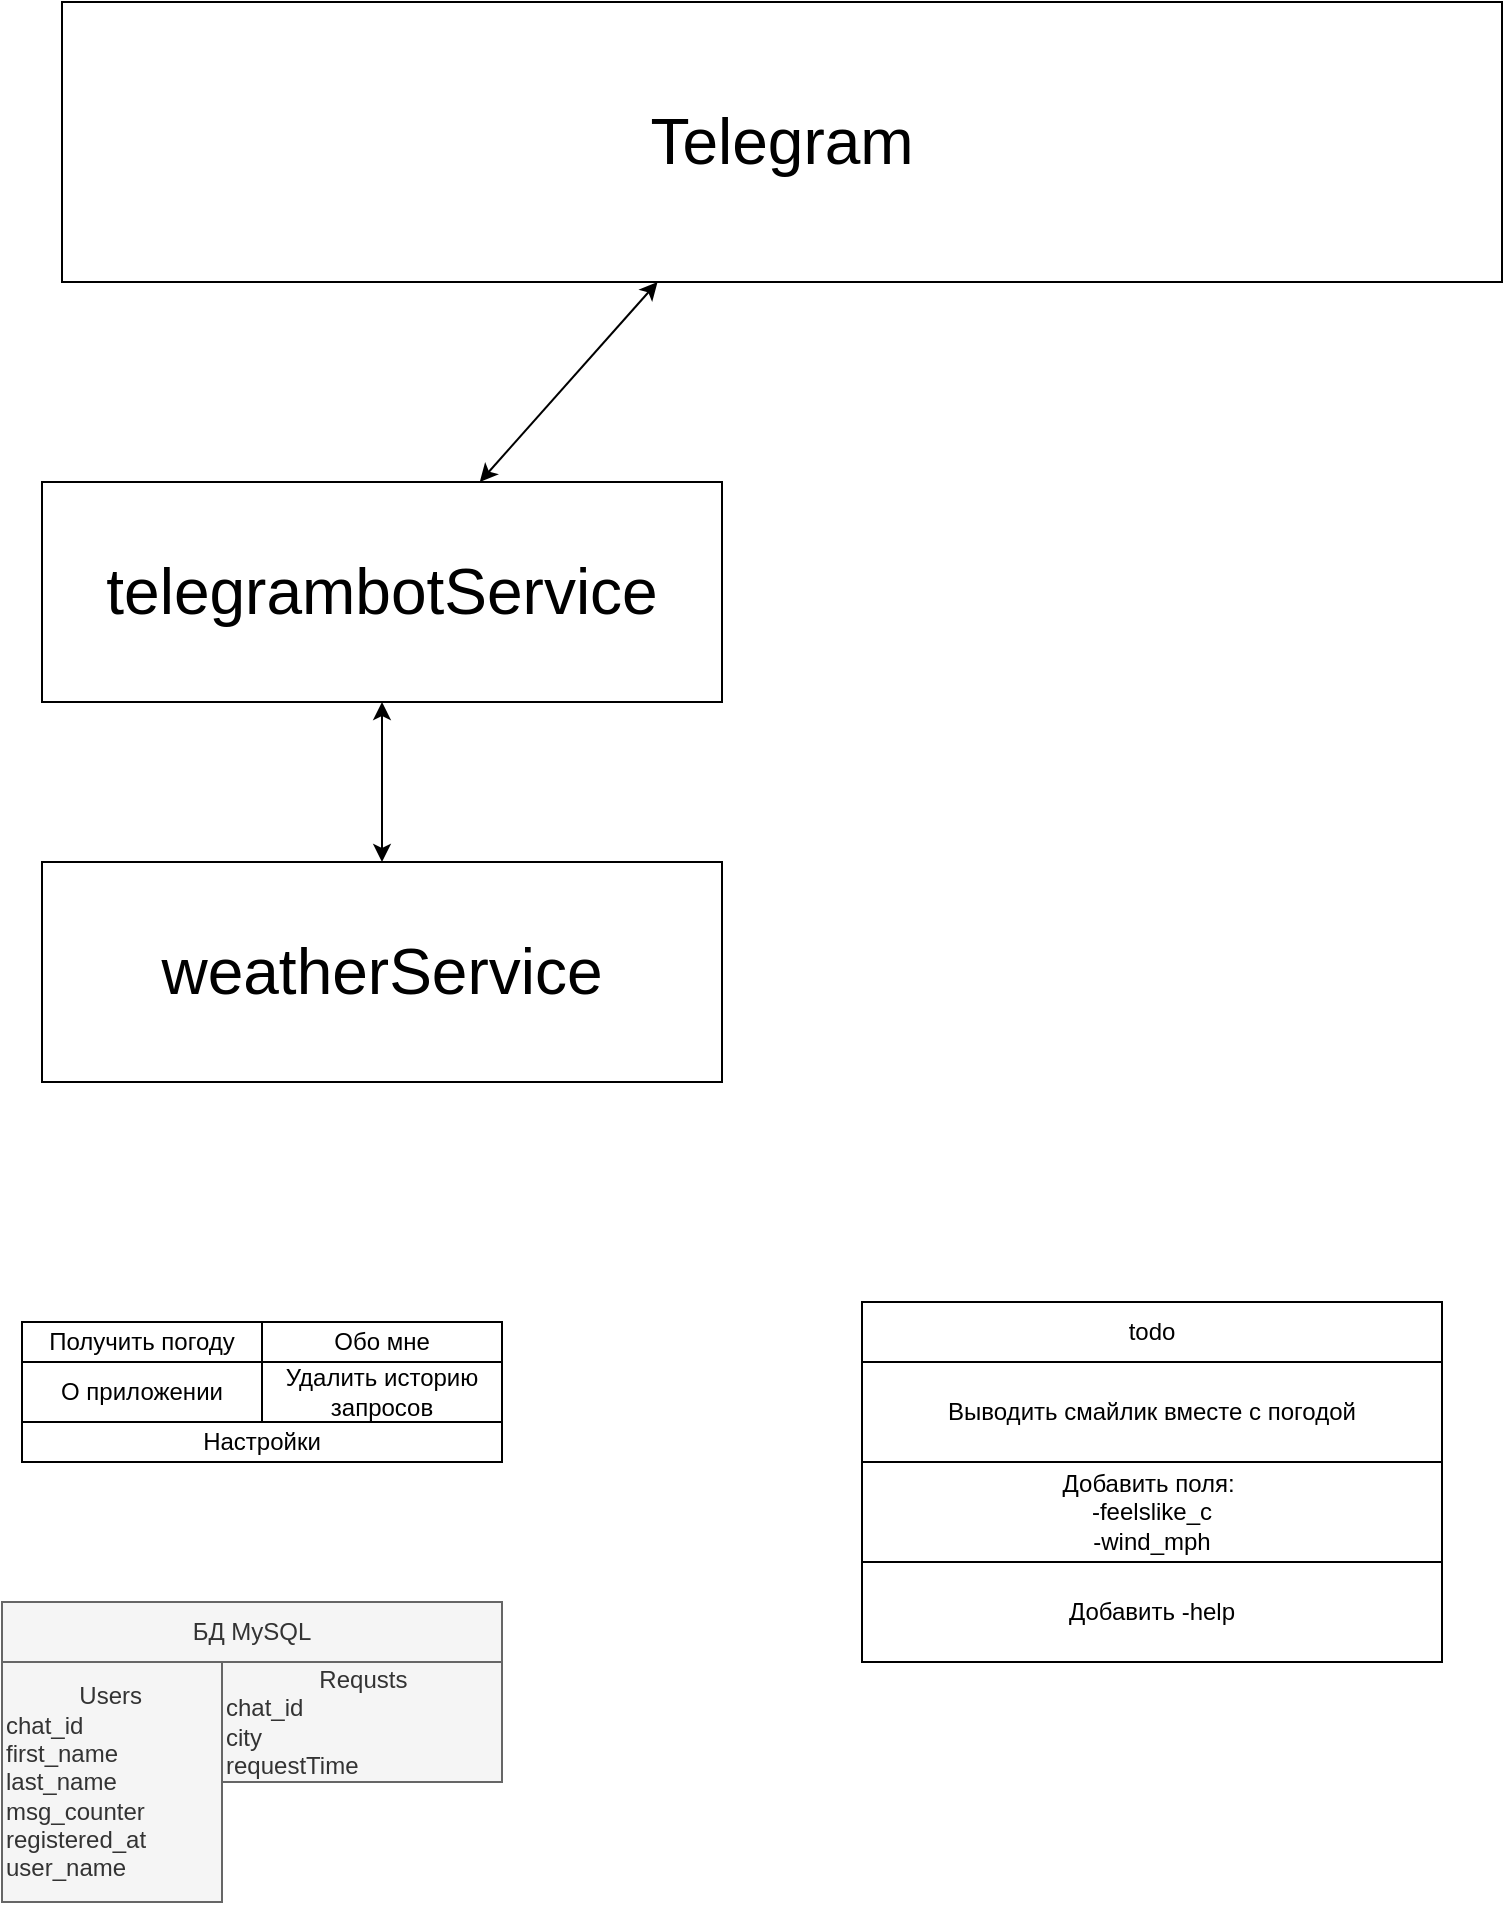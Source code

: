 <mxfile version="20.8.22" type="device"><diagram name="Page-1" id="4V3E541WuPcjP76bX7qC"><mxGraphModel dx="1614" dy="984" grid="1" gridSize="10" guides="1" tooltips="1" connect="1" arrows="1" fold="1" page="1" pageScale="1" pageWidth="850" pageHeight="1100" math="0" shadow="0"><root><mxCell id="0"/><mxCell id="1" parent="0"/><mxCell id="gJgv1wuTlqhoggRtCr8q-1" value="&lt;font style=&quot;font-size: 32px;&quot;&gt;Telegram&lt;/font&gt;" style="rounded=0;whiteSpace=wrap;html=1;" parent="1" vertex="1"><mxGeometry x="60" y="60" width="720" height="140" as="geometry"/></mxCell><mxCell id="gJgv1wuTlqhoggRtCr8q-13" value="" style="endArrow=classic;startArrow=classic;html=1;rounded=0;fontSize=22;" parent="1" target="gJgv1wuTlqhoggRtCr8q-1" edge="1"><mxGeometry width="50" height="50" relative="1" as="geometry"><mxPoint x="268.889" y="300" as="sourcePoint"/><mxPoint x="300" y="170" as="targetPoint"/></mxGeometry></mxCell><mxCell id="gJgv1wuTlqhoggRtCr8q-15" value="telegrambotService" style="rounded=0;whiteSpace=wrap;html=1;fontSize=32;" parent="1" vertex="1"><mxGeometry x="50" y="300" width="340" height="110" as="geometry"/></mxCell><mxCell id="gJgv1wuTlqhoggRtCr8q-18" value="weatherService" style="rounded=0;whiteSpace=wrap;html=1;fontSize=32;" parent="1" vertex="1"><mxGeometry x="50" y="490" width="340" height="110" as="geometry"/></mxCell><mxCell id="gJgv1wuTlqhoggRtCr8q-19" value="" style="endArrow=classic;startArrow=classic;html=1;rounded=0;fontSize=22;" parent="1" source="gJgv1wuTlqhoggRtCr8q-18" target="gJgv1wuTlqhoggRtCr8q-15" edge="1"><mxGeometry width="50" height="50" relative="1" as="geometry"><mxPoint x="400" y="440" as="sourcePoint"/><mxPoint x="450" y="390" as="targetPoint"/></mxGeometry></mxCell><mxCell id="NSwiagiHVnuCRtw5L3dF-1" value="Получить погоду" style="rounded=0;whiteSpace=wrap;html=1;" parent="1" vertex="1"><mxGeometry x="40" y="720" width="120" height="20" as="geometry"/></mxCell><mxCell id="NSwiagiHVnuCRtw5L3dF-3" value="Обо мне" style="rounded=0;whiteSpace=wrap;html=1;" parent="1" vertex="1"><mxGeometry x="160" y="720" width="120" height="20" as="geometry"/></mxCell><mxCell id="NSwiagiHVnuCRtw5L3dF-4" value="О приложении" style="rounded=0;whiteSpace=wrap;html=1;" parent="1" vertex="1"><mxGeometry x="40" y="740" width="120" height="30" as="geometry"/></mxCell><mxCell id="NSwiagiHVnuCRtw5L3dF-5" value="Настройки" style="rounded=0;whiteSpace=wrap;html=1;" parent="1" vertex="1"><mxGeometry x="40" y="770" width="240" height="20" as="geometry"/></mxCell><mxCell id="NSwiagiHVnuCRtw5L3dF-65" value="&lt;span style=&quot;&quot;&gt;&#9;&amp;nbsp;&lt;/span&gt;&amp;nbsp; &amp;nbsp; &amp;nbsp; &amp;nbsp; &amp;nbsp; &amp;nbsp; &amp;nbsp;Requsts&lt;br&gt;chat_id&lt;br&gt;city&lt;br&gt;requestTime" style="rounded=0;whiteSpace=wrap;html=1;align=left;fillColor=#f5f5f5;fontColor=#333333;strokeColor=#666666;" parent="1" vertex="1"><mxGeometry x="140" y="890" width="140" height="60" as="geometry"/></mxCell><mxCell id="NSwiagiHVnuCRtw5L3dF-66" value="&lt;span style=&quot;white-space: pre;&quot;&gt;&#9;&amp;nbsp;&lt;/span&gt;&amp;nbsp; Users&lt;br&gt;chat_id&lt;br&gt;first_name&lt;br&gt;last_name&lt;br&gt;msg_counter&lt;br&gt;registered_at&lt;br&gt;user_name" style="rounded=0;whiteSpace=wrap;html=1;align=left;fillColor=#f5f5f5;fontColor=#333333;strokeColor=#666666;" parent="1" vertex="1"><mxGeometry x="30" y="890" width="110" height="120" as="geometry"/></mxCell><mxCell id="NSwiagiHVnuCRtw5L3dF-70" value="todo" style="swimlane;fontStyle=0;childLayout=stackLayout;horizontal=1;startSize=30;horizontalStack=0;resizeParent=1;resizeParentMax=0;resizeLast=0;collapsible=1;marginBottom=0;whiteSpace=wrap;html=1;" parent="1" vertex="1"><mxGeometry x="460" y="710" width="290" height="180" as="geometry"><mxRectangle x="460" y="710" width="60" height="30" as="alternateBounds"/></mxGeometry></mxCell><mxCell id="NSwiagiHVnuCRtw5L3dF-71" value="Выводить смайлик вместе с погодой" style="text;strokeColor=default;fillColor=default;align=center;verticalAlign=middle;spacingLeft=4;spacingRight=4;overflow=hidden;points=[[0,0.5],[1,0.5]];portConstraint=eastwest;rotatable=0;whiteSpace=wrap;html=1;gradientColor=none;" parent="NSwiagiHVnuCRtw5L3dF-70" vertex="1"><mxGeometry y="30" width="290" height="50" as="geometry"/></mxCell><mxCell id="pMuu5P7LXoKCZzlkVS_x-1" value="Добавить поля:&amp;nbsp;&lt;br&gt;-feelslike_c&lt;br&gt;-wind_mph" style="text;strokeColor=default;fillColor=default;align=center;verticalAlign=middle;spacingLeft=4;spacingRight=4;overflow=hidden;points=[[0,0.5],[1,0.5]];portConstraint=eastwest;rotatable=0;whiteSpace=wrap;html=1;gradientColor=none;" parent="NSwiagiHVnuCRtw5L3dF-70" vertex="1"><mxGeometry y="80" width="290" height="50" as="geometry"/></mxCell><mxCell id="NSwiagiHVnuCRtw5L3dF-78" value="Добавить -help" style="text;strokeColor=default;fillColor=default;align=center;verticalAlign=middle;spacingLeft=4;spacingRight=4;overflow=hidden;points=[[0,0.5],[1,0.5]];portConstraint=eastwest;rotatable=0;whiteSpace=wrap;html=1;" parent="NSwiagiHVnuCRtw5L3dF-70" vertex="1"><mxGeometry y="130" width="290" height="50" as="geometry"/></mxCell><mxCell id="Lb2fMRtQIGZZhkZKDObk-1" value="Удалить историю запросов" style="rounded=0;whiteSpace=wrap;html=1;" vertex="1" parent="1"><mxGeometry x="160" y="740" width="120" height="30" as="geometry"/></mxCell><mxCell id="Lb2fMRtQIGZZhkZKDObk-2" value="БД MySQL" style="text;html=1;strokeColor=#666666;fillColor=#f5f5f5;align=center;verticalAlign=middle;whiteSpace=wrap;rounded=0;fontColor=#333333;" vertex="1" parent="1"><mxGeometry x="30" y="860" width="250" height="30" as="geometry"/></mxCell></root></mxGraphModel></diagram></mxfile>